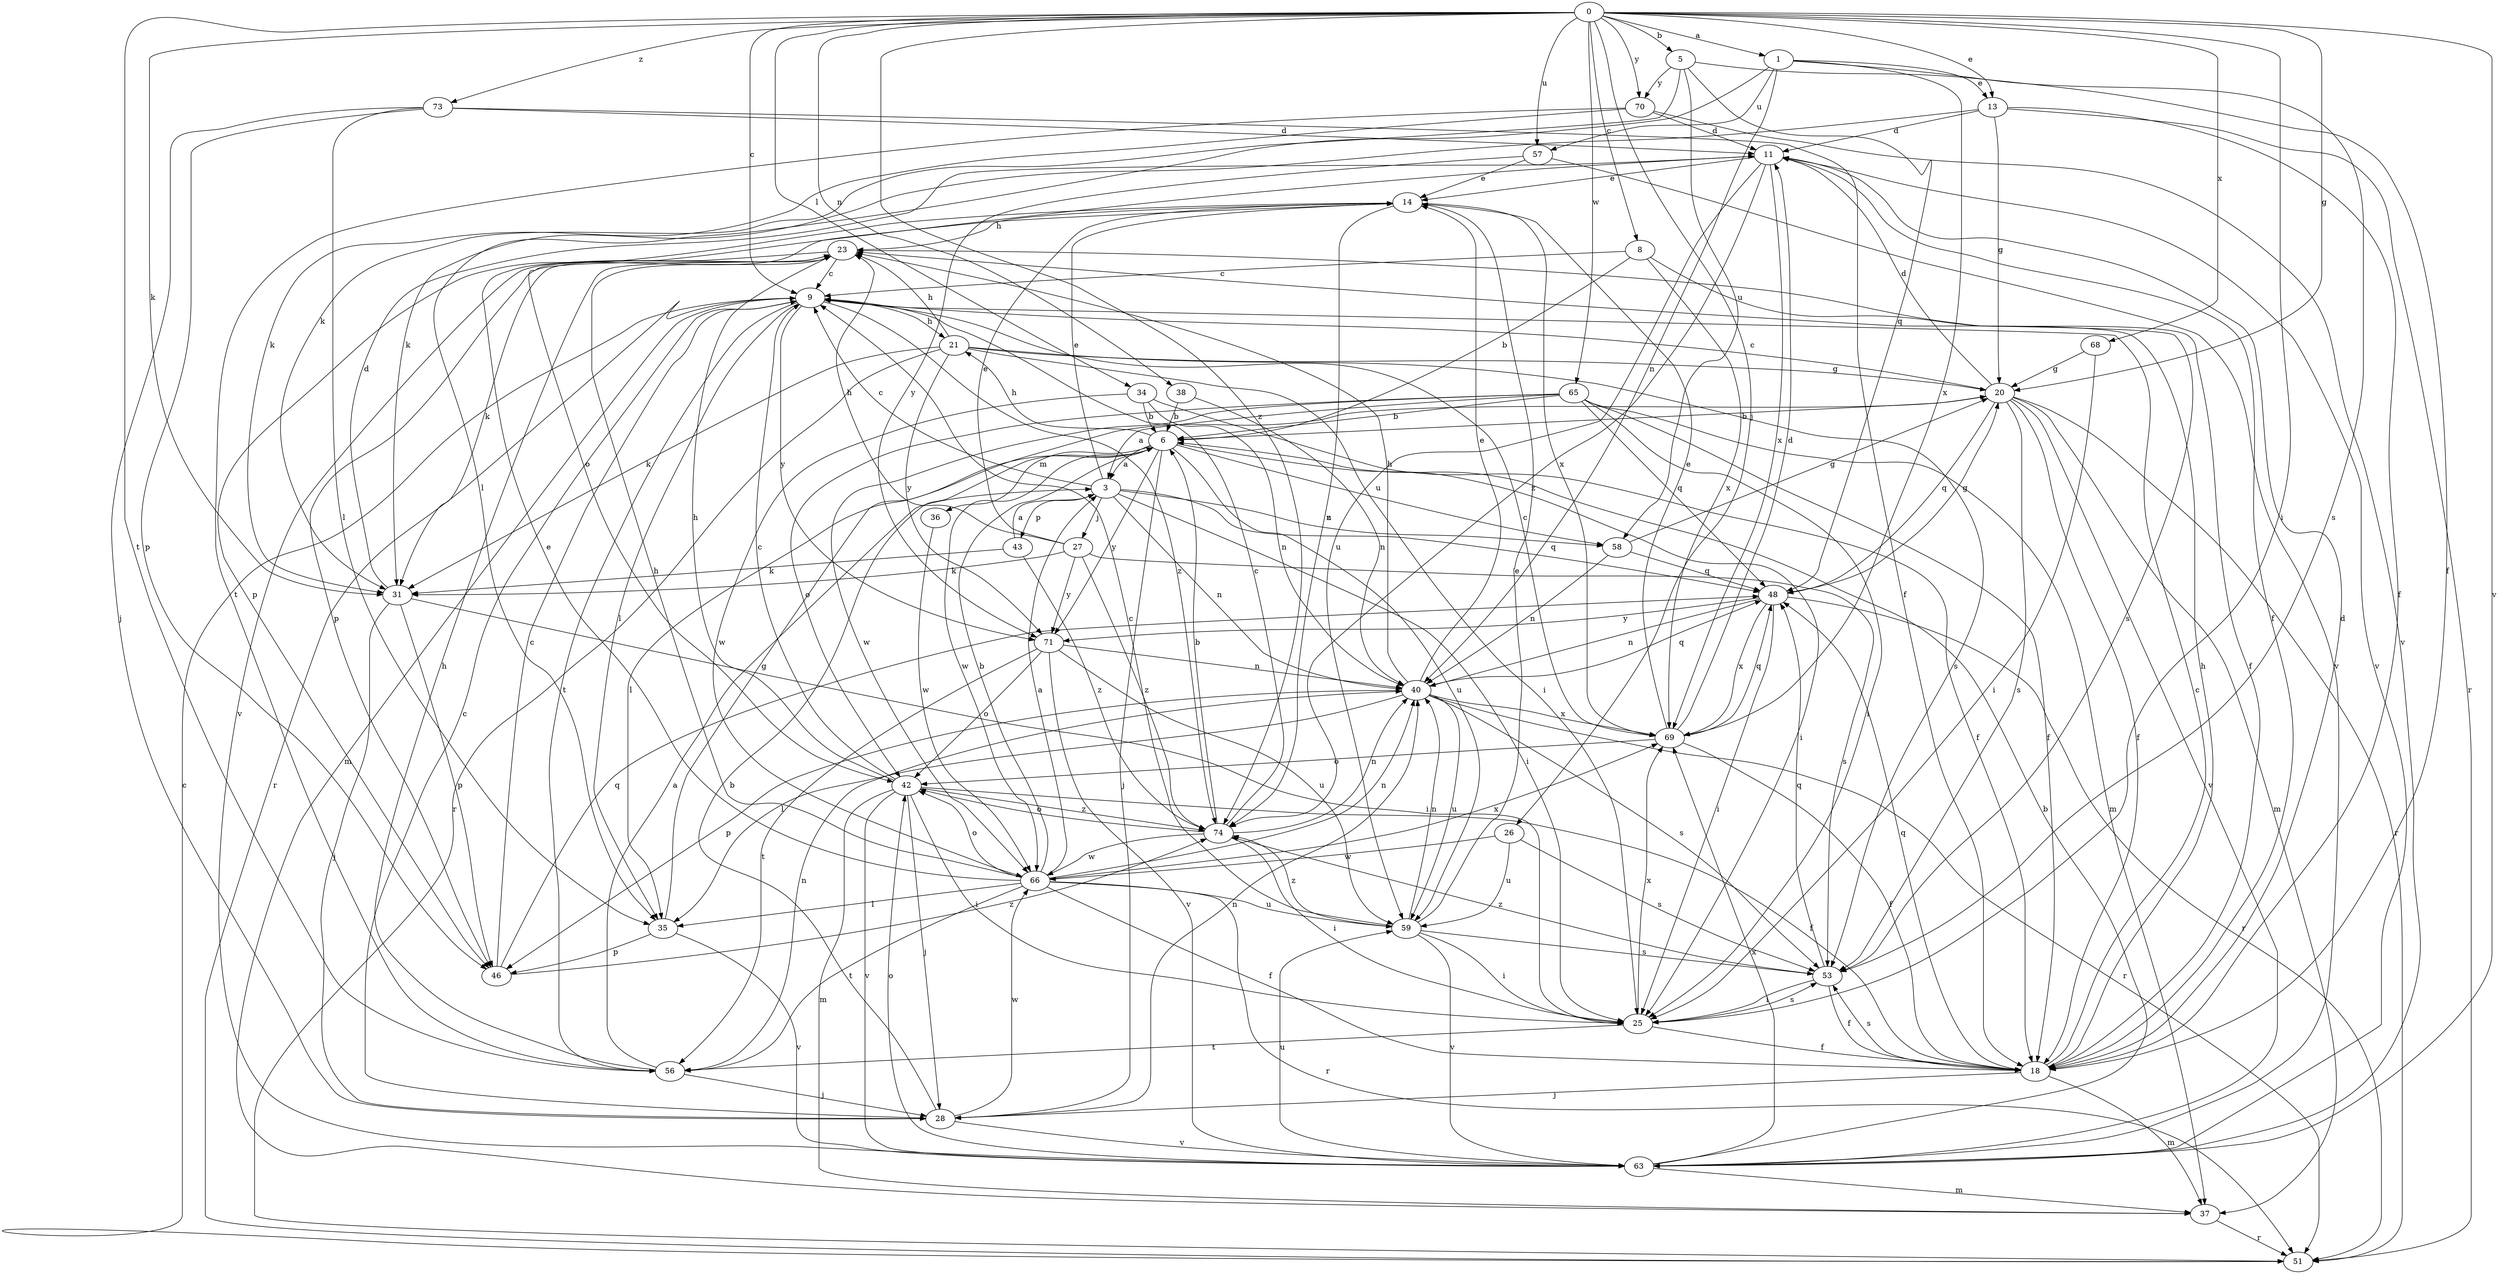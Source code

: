 strict digraph  {
0;
1;
3;
5;
6;
8;
9;
11;
13;
14;
18;
20;
21;
23;
25;
26;
27;
28;
31;
34;
35;
36;
37;
38;
40;
42;
43;
46;
48;
51;
53;
56;
57;
58;
59;
63;
65;
66;
68;
69;
70;
71;
73;
74;
0 -> 1  [label=a];
0 -> 5  [label=b];
0 -> 8  [label=c];
0 -> 9  [label=c];
0 -> 13  [label=e];
0 -> 20  [label=g];
0 -> 25  [label=i];
0 -> 26  [label=j];
0 -> 31  [label=k];
0 -> 34  [label=l];
0 -> 38  [label=n];
0 -> 56  [label=t];
0 -> 57  [label=u];
0 -> 63  [label=v];
0 -> 65  [label=w];
0 -> 68  [label=x];
0 -> 70  [label=y];
0 -> 73  [label=z];
0 -> 74  [label=z];
1 -> 13  [label=e];
1 -> 35  [label=l];
1 -> 40  [label=n];
1 -> 53  [label=s];
1 -> 57  [label=u];
1 -> 69  [label=x];
3 -> 9  [label=c];
3 -> 14  [label=e];
3 -> 25  [label=i];
3 -> 27  [label=j];
3 -> 40  [label=n];
3 -> 43  [label=p];
3 -> 48  [label=q];
3 -> 58  [label=u];
5 -> 18  [label=f];
5 -> 31  [label=k];
5 -> 48  [label=q];
5 -> 58  [label=u];
5 -> 70  [label=y];
6 -> 3  [label=a];
6 -> 21  [label=h];
6 -> 25  [label=i];
6 -> 28  [label=j];
6 -> 35  [label=l];
6 -> 36  [label=m];
6 -> 58  [label=u];
6 -> 59  [label=u];
6 -> 66  [label=w];
6 -> 71  [label=y];
8 -> 6  [label=b];
8 -> 9  [label=c];
8 -> 53  [label=s];
8 -> 69  [label=x];
9 -> 21  [label=h];
9 -> 35  [label=l];
9 -> 37  [label=m];
9 -> 51  [label=r];
9 -> 56  [label=t];
9 -> 71  [label=y];
9 -> 74  [label=z];
11 -> 14  [label=e];
11 -> 18  [label=f];
11 -> 42  [label=o];
11 -> 59  [label=u];
11 -> 63  [label=v];
11 -> 69  [label=x];
11 -> 74  [label=z];
13 -> 11  [label=d];
13 -> 18  [label=f];
13 -> 20  [label=g];
13 -> 31  [label=k];
13 -> 51  [label=r];
14 -> 23  [label=h];
14 -> 46  [label=p];
14 -> 69  [label=x];
14 -> 74  [label=z];
18 -> 9  [label=c];
18 -> 11  [label=d];
18 -> 23  [label=h];
18 -> 28  [label=j];
18 -> 37  [label=m];
18 -> 48  [label=q];
18 -> 53  [label=s];
20 -> 6  [label=b];
20 -> 9  [label=c];
20 -> 11  [label=d];
20 -> 18  [label=f];
20 -> 37  [label=m];
20 -> 48  [label=q];
20 -> 51  [label=r];
20 -> 53  [label=s];
20 -> 63  [label=v];
21 -> 20  [label=g];
21 -> 23  [label=h];
21 -> 25  [label=i];
21 -> 31  [label=k];
21 -> 51  [label=r];
21 -> 53  [label=s];
21 -> 71  [label=y];
23 -> 9  [label=c];
23 -> 18  [label=f];
23 -> 31  [label=k];
23 -> 46  [label=p];
23 -> 63  [label=v];
25 -> 18  [label=f];
25 -> 53  [label=s];
25 -> 56  [label=t];
25 -> 69  [label=x];
26 -> 53  [label=s];
26 -> 59  [label=u];
26 -> 66  [label=w];
27 -> 14  [label=e];
27 -> 23  [label=h];
27 -> 31  [label=k];
27 -> 53  [label=s];
27 -> 71  [label=y];
27 -> 74  [label=z];
28 -> 6  [label=b];
28 -> 9  [label=c];
28 -> 40  [label=n];
28 -> 63  [label=v];
28 -> 66  [label=w];
31 -> 11  [label=d];
31 -> 25  [label=i];
31 -> 28  [label=j];
31 -> 46  [label=p];
34 -> 6  [label=b];
34 -> 18  [label=f];
34 -> 40  [label=n];
34 -> 66  [label=w];
35 -> 20  [label=g];
35 -> 46  [label=p];
35 -> 63  [label=v];
36 -> 66  [label=w];
37 -> 51  [label=r];
38 -> 6  [label=b];
38 -> 40  [label=n];
40 -> 14  [label=e];
40 -> 23  [label=h];
40 -> 35  [label=l];
40 -> 46  [label=p];
40 -> 48  [label=q];
40 -> 51  [label=r];
40 -> 53  [label=s];
40 -> 59  [label=u];
40 -> 69  [label=x];
42 -> 9  [label=c];
42 -> 18  [label=f];
42 -> 23  [label=h];
42 -> 25  [label=i];
42 -> 28  [label=j];
42 -> 37  [label=m];
42 -> 63  [label=v];
42 -> 74  [label=z];
43 -> 3  [label=a];
43 -> 31  [label=k];
43 -> 74  [label=z];
46 -> 9  [label=c];
46 -> 48  [label=q];
46 -> 74  [label=z];
48 -> 20  [label=g];
48 -> 25  [label=i];
48 -> 40  [label=n];
48 -> 51  [label=r];
48 -> 69  [label=x];
48 -> 71  [label=y];
51 -> 9  [label=c];
53 -> 18  [label=f];
53 -> 25  [label=i];
53 -> 48  [label=q];
53 -> 74  [label=z];
56 -> 3  [label=a];
56 -> 23  [label=h];
56 -> 28  [label=j];
56 -> 40  [label=n];
57 -> 14  [label=e];
57 -> 63  [label=v];
57 -> 71  [label=y];
58 -> 20  [label=g];
58 -> 40  [label=n];
58 -> 48  [label=q];
59 -> 9  [label=c];
59 -> 14  [label=e];
59 -> 25  [label=i];
59 -> 40  [label=n];
59 -> 53  [label=s];
59 -> 63  [label=v];
59 -> 74  [label=z];
63 -> 6  [label=b];
63 -> 37  [label=m];
63 -> 42  [label=o];
63 -> 59  [label=u];
63 -> 69  [label=x];
65 -> 3  [label=a];
65 -> 6  [label=b];
65 -> 18  [label=f];
65 -> 25  [label=i];
65 -> 37  [label=m];
65 -> 42  [label=o];
65 -> 48  [label=q];
65 -> 66  [label=w];
66 -> 3  [label=a];
66 -> 6  [label=b];
66 -> 14  [label=e];
66 -> 18  [label=f];
66 -> 23  [label=h];
66 -> 35  [label=l];
66 -> 40  [label=n];
66 -> 42  [label=o];
66 -> 51  [label=r];
66 -> 56  [label=t];
66 -> 59  [label=u];
66 -> 69  [label=x];
68 -> 20  [label=g];
68 -> 25  [label=i];
69 -> 9  [label=c];
69 -> 11  [label=d];
69 -> 14  [label=e];
69 -> 18  [label=f];
69 -> 42  [label=o];
69 -> 48  [label=q];
70 -> 11  [label=d];
70 -> 31  [label=k];
70 -> 56  [label=t];
70 -> 63  [label=v];
71 -> 40  [label=n];
71 -> 42  [label=o];
71 -> 56  [label=t];
71 -> 59  [label=u];
71 -> 63  [label=v];
73 -> 11  [label=d];
73 -> 18  [label=f];
73 -> 28  [label=j];
73 -> 35  [label=l];
73 -> 46  [label=p];
74 -> 6  [label=b];
74 -> 9  [label=c];
74 -> 25  [label=i];
74 -> 40  [label=n];
74 -> 42  [label=o];
74 -> 66  [label=w];
}
